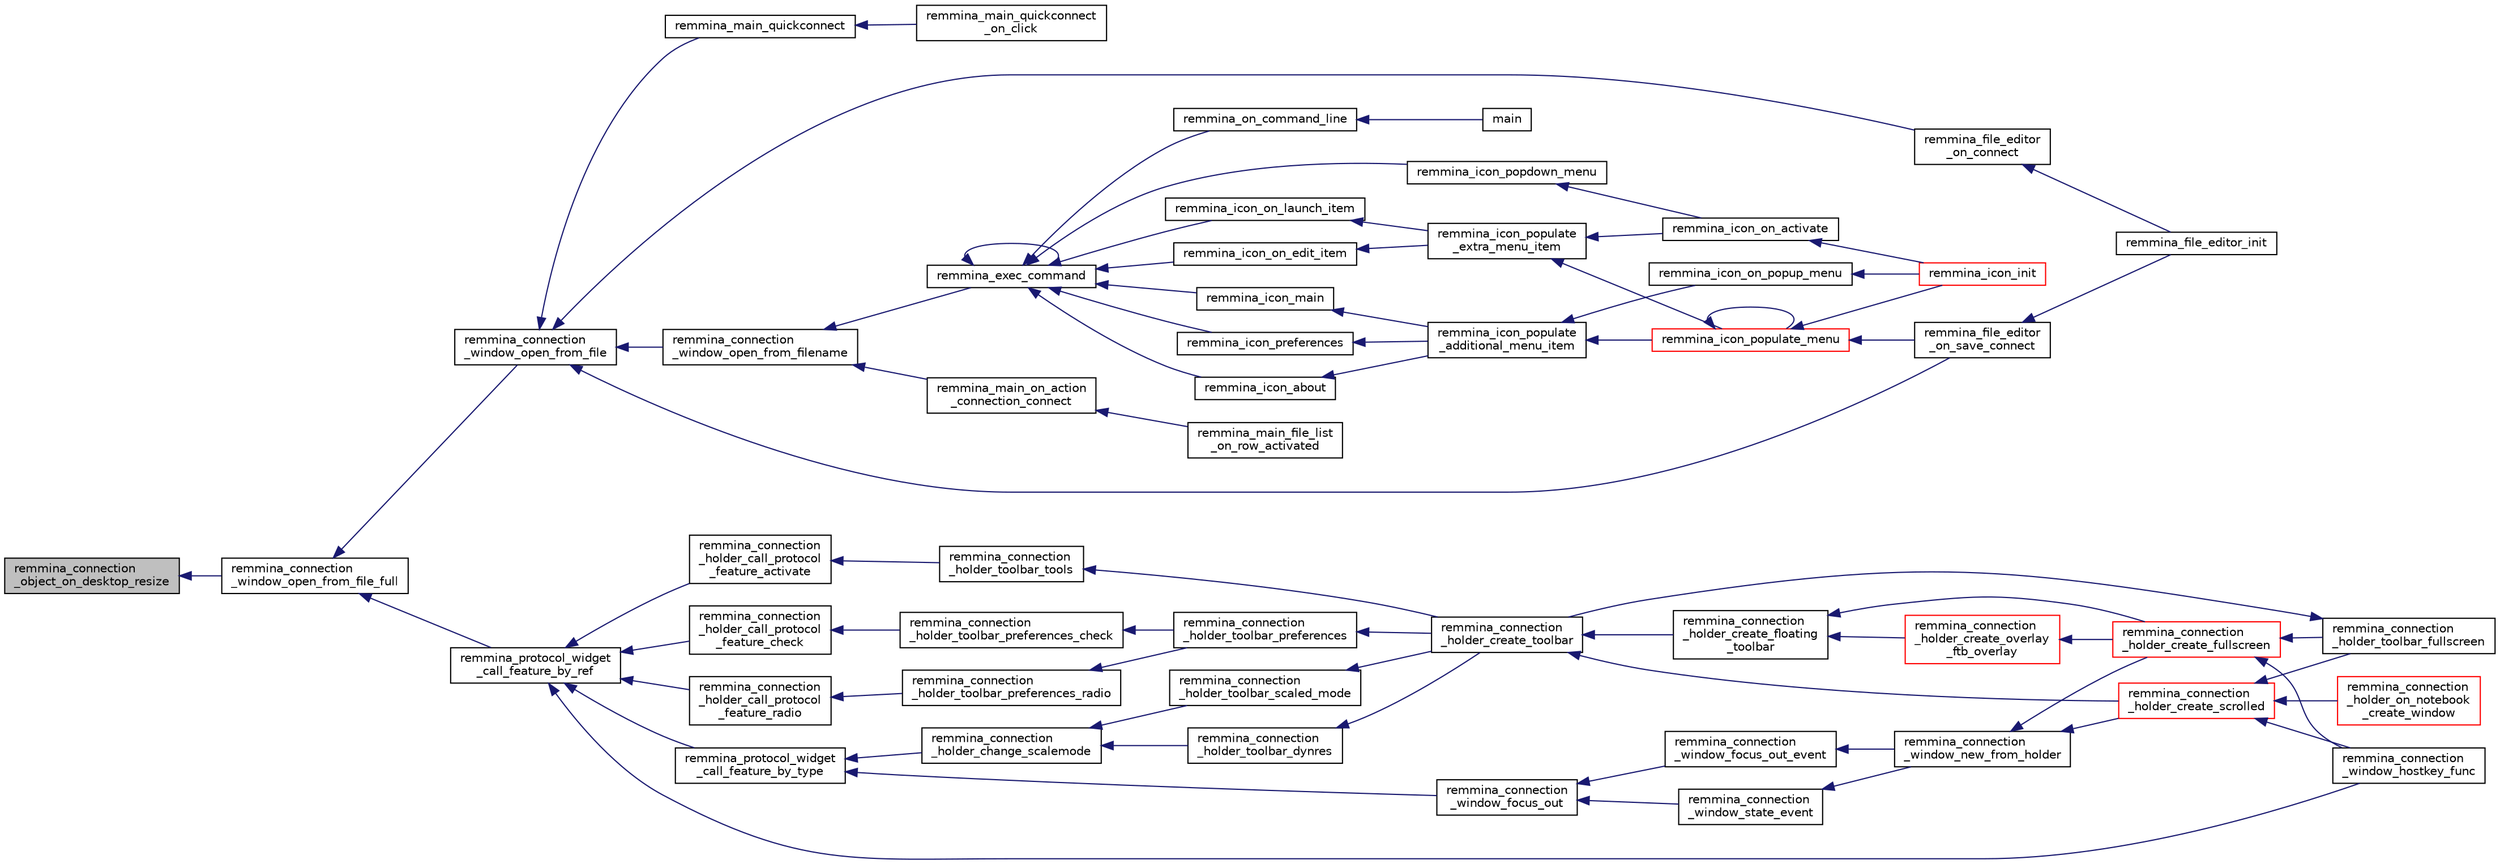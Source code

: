 digraph "remmina_connection_object_on_desktop_resize"
{
  edge [fontname="Helvetica",fontsize="10",labelfontname="Helvetica",labelfontsize="10"];
  node [fontname="Helvetica",fontsize="10",shape=record];
  rankdir="LR";
  Node11418 [label="remmina_connection\l_object_on_desktop_resize",height=0.2,width=0.4,color="black", fillcolor="grey75", style="filled", fontcolor="black"];
  Node11418 -> Node11419 [dir="back",color="midnightblue",fontsize="10",style="solid",fontname="Helvetica"];
  Node11419 [label="remmina_connection\l_window_open_from_file_full",height=0.2,width=0.4,color="black", fillcolor="white", style="filled",URL="$remmina__connection__window_8h.html#adbf2b670ca3bae96a99cb0b36021a961"];
  Node11419 -> Node11420 [dir="back",color="midnightblue",fontsize="10",style="solid",fontname="Helvetica"];
  Node11420 [label="remmina_connection\l_window_open_from_file",height=0.2,width=0.4,color="black", fillcolor="white", style="filled",URL="$remmina__connection__window_8h.html#a1c7f722a89609523cc4de079cc82f23c"];
  Node11420 -> Node11421 [dir="back",color="midnightblue",fontsize="10",style="solid",fontname="Helvetica"];
  Node11421 [label="remmina_connection\l_window_open_from_filename",height=0.2,width=0.4,color="black", fillcolor="white", style="filled",URL="$remmina__connection__window_8h.html#ab0ed27ef360efc7d92906cbabf9da5db"];
  Node11421 -> Node11422 [dir="back",color="midnightblue",fontsize="10",style="solid",fontname="Helvetica"];
  Node11422 [label="remmina_exec_command",height=0.2,width=0.4,color="black", fillcolor="white", style="filled",URL="$remmina__exec_8h.html#a424cabdcff647797061e7482049d62a7"];
  Node11422 -> Node11423 [dir="back",color="midnightblue",fontsize="10",style="solid",fontname="Helvetica"];
  Node11423 [label="remmina_on_command_line",height=0.2,width=0.4,color="black", fillcolor="white", style="filled",URL="$remmina_8c.html#aeb286fc5bd52ab5382ab8cb495dc2914"];
  Node11423 -> Node11424 [dir="back",color="midnightblue",fontsize="10",style="solid",fontname="Helvetica"];
  Node11424 [label="main",height=0.2,width=0.4,color="black", fillcolor="white", style="filled",URL="$remmina_8c.html#a0ddf1224851353fc92bfbff6f499fa97"];
  Node11422 -> Node11422 [dir="back",color="midnightblue",fontsize="10",style="solid",fontname="Helvetica"];
  Node11422 -> Node11425 [dir="back",color="midnightblue",fontsize="10",style="solid",fontname="Helvetica"];
  Node11425 [label="remmina_icon_main",height=0.2,width=0.4,color="black", fillcolor="white", style="filled",URL="$remmina__icon_8c.html#a920476110ab6410c8fc8cf734109e497"];
  Node11425 -> Node11426 [dir="back",color="midnightblue",fontsize="10",style="solid",fontname="Helvetica"];
  Node11426 [label="remmina_icon_populate\l_additional_menu_item",height=0.2,width=0.4,color="black", fillcolor="white", style="filled",URL="$remmina__icon_8c.html#a8aaf73ed94cf20dcce1c7be26262cb56"];
  Node11426 -> Node11427 [dir="back",color="midnightblue",fontsize="10",style="solid",fontname="Helvetica"];
  Node11427 [label="remmina_icon_populate_menu",height=0.2,width=0.4,color="red", fillcolor="white", style="filled",URL="$remmina__icon_8h.html#af80ed314f91d653237249d839c7fc3b2"];
  Node11427 -> Node11430 [dir="back",color="midnightblue",fontsize="10",style="solid",fontname="Helvetica"];
  Node11430 [label="remmina_file_editor\l_on_save_connect",height=0.2,width=0.4,color="black", fillcolor="white", style="filled",URL="$remmina__file__editor_8c.html#a57224f3f69f04f398de563b71be6b18e"];
  Node11430 -> Node11429 [dir="back",color="midnightblue",fontsize="10",style="solid",fontname="Helvetica"];
  Node11429 [label="remmina_file_editor_init",height=0.2,width=0.4,color="black", fillcolor="white", style="filled",URL="$remmina__file__editor_8c.html#a9afd8d41c66f547320930eb331f3124d"];
  Node11427 -> Node11427 [dir="back",color="midnightblue",fontsize="10",style="solid",fontname="Helvetica"];
  Node11427 -> Node11431 [dir="back",color="midnightblue",fontsize="10",style="solid",fontname="Helvetica"];
  Node11431 [label="remmina_icon_init",height=0.2,width=0.4,color="red", fillcolor="white", style="filled",URL="$remmina__icon_8h.html#a741c81815e562f40672c4485172306d6"];
  Node11426 -> Node11435 [dir="back",color="midnightblue",fontsize="10",style="solid",fontname="Helvetica"];
  Node11435 [label="remmina_icon_on_popup_menu",height=0.2,width=0.4,color="black", fillcolor="white", style="filled",URL="$remmina__icon_8c.html#a95b917790eeb38e48137018796bdda93"];
  Node11435 -> Node11431 [dir="back",color="midnightblue",fontsize="10",style="solid",fontname="Helvetica"];
  Node11422 -> Node11436 [dir="back",color="midnightblue",fontsize="10",style="solid",fontname="Helvetica"];
  Node11436 [label="remmina_icon_preferences",height=0.2,width=0.4,color="black", fillcolor="white", style="filled",URL="$remmina__icon_8c.html#ad3b0e3d12e4854eae05b1afea19da404"];
  Node11436 -> Node11426 [dir="back",color="midnightblue",fontsize="10",style="solid",fontname="Helvetica"];
  Node11422 -> Node11437 [dir="back",color="midnightblue",fontsize="10",style="solid",fontname="Helvetica"];
  Node11437 [label="remmina_icon_about",height=0.2,width=0.4,color="black", fillcolor="white", style="filled",URL="$remmina__icon_8c.html#a5cdf1958ef01e49889bcee2e90e2cf71"];
  Node11437 -> Node11426 [dir="back",color="midnightblue",fontsize="10",style="solid",fontname="Helvetica"];
  Node11422 -> Node11438 [dir="back",color="midnightblue",fontsize="10",style="solid",fontname="Helvetica"];
  Node11438 [label="remmina_icon_on_launch_item",height=0.2,width=0.4,color="black", fillcolor="white", style="filled",URL="$remmina__icon_8c.html#ad1699688680e12abcfd5c74dd2f76d83"];
  Node11438 -> Node11439 [dir="back",color="midnightblue",fontsize="10",style="solid",fontname="Helvetica"];
  Node11439 [label="remmina_icon_populate\l_extra_menu_item",height=0.2,width=0.4,color="black", fillcolor="white", style="filled",URL="$remmina__icon_8c.html#a2847311861df3a2f1c8bbcd35cf3fd6f"];
  Node11439 -> Node11427 [dir="back",color="midnightblue",fontsize="10",style="solid",fontname="Helvetica"];
  Node11439 -> Node11440 [dir="back",color="midnightblue",fontsize="10",style="solid",fontname="Helvetica"];
  Node11440 [label="remmina_icon_on_activate",height=0.2,width=0.4,color="black", fillcolor="white", style="filled",URL="$remmina__icon_8c.html#af175fef31eb95974094088235b3a2b1d"];
  Node11440 -> Node11431 [dir="back",color="midnightblue",fontsize="10",style="solid",fontname="Helvetica"];
  Node11422 -> Node11441 [dir="back",color="midnightblue",fontsize="10",style="solid",fontname="Helvetica"];
  Node11441 [label="remmina_icon_on_edit_item",height=0.2,width=0.4,color="black", fillcolor="white", style="filled",URL="$remmina__icon_8c.html#af8708120906a8dc41a7998ebf9ecd129"];
  Node11441 -> Node11439 [dir="back",color="midnightblue",fontsize="10",style="solid",fontname="Helvetica"];
  Node11422 -> Node11442 [dir="back",color="midnightblue",fontsize="10",style="solid",fontname="Helvetica"];
  Node11442 [label="remmina_icon_popdown_menu",height=0.2,width=0.4,color="black", fillcolor="white", style="filled",URL="$remmina__icon_8c.html#a444be76e3c3a065279c5f9abc7fae833"];
  Node11442 -> Node11440 [dir="back",color="midnightblue",fontsize="10",style="solid",fontname="Helvetica"];
  Node11421 -> Node11443 [dir="back",color="midnightblue",fontsize="10",style="solid",fontname="Helvetica"];
  Node11443 [label="remmina_main_on_action\l_connection_connect",height=0.2,width=0.4,color="black", fillcolor="white", style="filled",URL="$remmina__main_8c.html#ae023d1cb099a4f7bee79f13760566cbf"];
  Node11443 -> Node11444 [dir="back",color="midnightblue",fontsize="10",style="solid",fontname="Helvetica"];
  Node11444 [label="remmina_main_file_list\l_on_row_activated",height=0.2,width=0.4,color="black", fillcolor="white", style="filled",URL="$remmina__main_8c.html#aba1a89a2400c5cc8373c6bd34602ac10"];
  Node11420 -> Node11445 [dir="back",color="midnightblue",fontsize="10",style="solid",fontname="Helvetica"];
  Node11445 [label="remmina_file_editor\l_on_connect",height=0.2,width=0.4,color="black", fillcolor="white", style="filled",URL="$remmina__file__editor_8c.html#a73b8581fd1fd77532b748d91a2951f25"];
  Node11445 -> Node11429 [dir="back",color="midnightblue",fontsize="10",style="solid",fontname="Helvetica"];
  Node11420 -> Node11430 [dir="back",color="midnightblue",fontsize="10",style="solid",fontname="Helvetica"];
  Node11420 -> Node11446 [dir="back",color="midnightblue",fontsize="10",style="solid",fontname="Helvetica"];
  Node11446 [label="remmina_main_quickconnect",height=0.2,width=0.4,color="black", fillcolor="white", style="filled",URL="$remmina__main_8c.html#a802458852abacebfb16f1f4295806a01"];
  Node11446 -> Node11447 [dir="back",color="midnightblue",fontsize="10",style="solid",fontname="Helvetica"];
  Node11447 [label="remmina_main_quickconnect\l_on_click",height=0.2,width=0.4,color="black", fillcolor="white", style="filled",URL="$remmina__main_8c.html#a210e9e04c7c97cc86412044de31f659d"];
  Node11419 -> Node11448 [dir="back",color="midnightblue",fontsize="10",style="solid",fontname="Helvetica"];
  Node11448 [label="remmina_protocol_widget\l_call_feature_by_ref",height=0.2,width=0.4,color="black", fillcolor="white", style="filled",URL="$remmina__protocol__widget_8h.html#a605b69a9aa4393024369cc5070488692"];
  Node11448 -> Node11449 [dir="back",color="midnightblue",fontsize="10",style="solid",fontname="Helvetica"];
  Node11449 [label="remmina_connection\l_holder_call_protocol\l_feature_radio",height=0.2,width=0.4,color="black", fillcolor="white", style="filled",URL="$remmina__connection__window_8c.html#a86280cb973101817f7410af393bc2f98"];
  Node11449 -> Node11450 [dir="back",color="midnightblue",fontsize="10",style="solid",fontname="Helvetica"];
  Node11450 [label="remmina_connection\l_holder_toolbar_preferences_radio",height=0.2,width=0.4,color="black", fillcolor="white", style="filled",URL="$remmina__connection__window_8c.html#a1ddab4aacc284c606ab237eae9c0b5a9"];
  Node11450 -> Node11451 [dir="back",color="midnightblue",fontsize="10",style="solid",fontname="Helvetica"];
  Node11451 [label="remmina_connection\l_holder_toolbar_preferences",height=0.2,width=0.4,color="black", fillcolor="white", style="filled",URL="$remmina__connection__window_8c.html#a78ec7d6e66d6e6569c1a9a0230c74bc8"];
  Node11451 -> Node11452 [dir="back",color="midnightblue",fontsize="10",style="solid",fontname="Helvetica"];
  Node11452 [label="remmina_connection\l_holder_create_toolbar",height=0.2,width=0.4,color="black", fillcolor="white", style="filled",URL="$remmina__connection__window_8c.html#af8138da72278e9e9000276e08a6fd984"];
  Node11452 -> Node11453 [dir="back",color="midnightblue",fontsize="10",style="solid",fontname="Helvetica"];
  Node11453 [label="remmina_connection\l_holder_create_floating\l_toolbar",height=0.2,width=0.4,color="black", fillcolor="white", style="filled",URL="$remmina__connection__window_8c.html#a967dca6c1876afc3e6bcb763f9709d43"];
  Node11453 -> Node11454 [dir="back",color="midnightblue",fontsize="10",style="solid",fontname="Helvetica"];
  Node11454 [label="remmina_connection\l_holder_create_overlay\l_ftb_overlay",height=0.2,width=0.4,color="red", fillcolor="white", style="filled",URL="$remmina__connection__window_8c.html#ab2edcb806312b3367c70fbb13c383ae0"];
  Node11454 -> Node11456 [dir="back",color="midnightblue",fontsize="10",style="solid",fontname="Helvetica"];
  Node11456 [label="remmina_connection\l_holder_create_fullscreen",height=0.2,width=0.4,color="red", fillcolor="white", style="filled",URL="$remmina__connection__window_8c.html#ae67ca4d276339723c1ff87fc224eaccf"];
  Node11456 -> Node11457 [dir="back",color="midnightblue",fontsize="10",style="solid",fontname="Helvetica"];
  Node11457 [label="remmina_connection\l_holder_toolbar_fullscreen",height=0.2,width=0.4,color="black", fillcolor="white", style="filled",URL="$remmina__connection__window_8c.html#a02ac20f50f1b7b816bd7208127efdbee"];
  Node11457 -> Node11452 [dir="back",color="midnightblue",fontsize="10",style="solid",fontname="Helvetica"];
  Node11456 -> Node11461 [dir="back",color="midnightblue",fontsize="10",style="solid",fontname="Helvetica"];
  Node11461 [label="remmina_connection\l_window_hostkey_func",height=0.2,width=0.4,color="black", fillcolor="white", style="filled",URL="$remmina__connection__window_8c.html#abef663d930076deb3105f86dabe2a9c3"];
  Node11453 -> Node11456 [dir="back",color="midnightblue",fontsize="10",style="solid",fontname="Helvetica"];
  Node11452 -> Node11463 [dir="back",color="midnightblue",fontsize="10",style="solid",fontname="Helvetica"];
  Node11463 [label="remmina_connection\l_holder_create_scrolled",height=0.2,width=0.4,color="red", fillcolor="white", style="filled",URL="$remmina__connection__window_8c.html#a57b3656c37df65d276ddd50a16906dc7"];
  Node11463 -> Node11457 [dir="back",color="midnightblue",fontsize="10",style="solid",fontname="Helvetica"];
  Node11463 -> Node11464 [dir="back",color="midnightblue",fontsize="10",style="solid",fontname="Helvetica"];
  Node11464 [label="remmina_connection\l_holder_on_notebook\l_create_window",height=0.2,width=0.4,color="red", fillcolor="white", style="filled",URL="$remmina__connection__window_8c.html#a2f5fc595c1aad851962aa58e2009bcce"];
  Node11463 -> Node11461 [dir="back",color="midnightblue",fontsize="10",style="solid",fontname="Helvetica"];
  Node11448 -> Node11466 [dir="back",color="midnightblue",fontsize="10",style="solid",fontname="Helvetica"];
  Node11466 [label="remmina_connection\l_holder_call_protocol\l_feature_check",height=0.2,width=0.4,color="black", fillcolor="white", style="filled",URL="$remmina__connection__window_8c.html#a8d924ded7fe147df8b5f113e2fb1d6e7"];
  Node11466 -> Node11467 [dir="back",color="midnightblue",fontsize="10",style="solid",fontname="Helvetica"];
  Node11467 [label="remmina_connection\l_holder_toolbar_preferences_check",height=0.2,width=0.4,color="black", fillcolor="white", style="filled",URL="$remmina__connection__window_8c.html#ada0dce340f5f1484c496a2357e8a2c69"];
  Node11467 -> Node11451 [dir="back",color="midnightblue",fontsize="10",style="solid",fontname="Helvetica"];
  Node11448 -> Node11468 [dir="back",color="midnightblue",fontsize="10",style="solid",fontname="Helvetica"];
  Node11468 [label="remmina_connection\l_holder_call_protocol\l_feature_activate",height=0.2,width=0.4,color="black", fillcolor="white", style="filled",URL="$remmina__connection__window_8c.html#a4507b43c6fd10bc68d9512c6b253a552"];
  Node11468 -> Node11469 [dir="back",color="midnightblue",fontsize="10",style="solid",fontname="Helvetica"];
  Node11469 [label="remmina_connection\l_holder_toolbar_tools",height=0.2,width=0.4,color="black", fillcolor="white", style="filled",URL="$remmina__connection__window_8c.html#a51cc0b2274049920f67c71047bd76213"];
  Node11469 -> Node11452 [dir="back",color="midnightblue",fontsize="10",style="solid",fontname="Helvetica"];
  Node11448 -> Node11461 [dir="back",color="midnightblue",fontsize="10",style="solid",fontname="Helvetica"];
  Node11448 -> Node11470 [dir="back",color="midnightblue",fontsize="10",style="solid",fontname="Helvetica"];
  Node11470 [label="remmina_protocol_widget\l_call_feature_by_type",height=0.2,width=0.4,color="black", fillcolor="white", style="filled",URL="$remmina__protocol__widget_8h.html#a6a630e96e5b914d60d678ae8eaad4cd9"];
  Node11470 -> Node11471 [dir="back",color="midnightblue",fontsize="10",style="solid",fontname="Helvetica"];
  Node11471 [label="remmina_connection\l_holder_change_scalemode",height=0.2,width=0.4,color="black", fillcolor="white", style="filled",URL="$remmina__connection__window_8c.html#a5565ebedf82eb9f2d54b7f447b4c930e"];
  Node11471 -> Node11472 [dir="back",color="midnightblue",fontsize="10",style="solid",fontname="Helvetica"];
  Node11472 [label="remmina_connection\l_holder_toolbar_dynres",height=0.2,width=0.4,color="black", fillcolor="white", style="filled",URL="$remmina__connection__window_8c.html#a576e3800c7371f63b27e3832848ac4e5"];
  Node11472 -> Node11452 [dir="back",color="midnightblue",fontsize="10",style="solid",fontname="Helvetica"];
  Node11471 -> Node11473 [dir="back",color="midnightblue",fontsize="10",style="solid",fontname="Helvetica"];
  Node11473 [label="remmina_connection\l_holder_toolbar_scaled_mode",height=0.2,width=0.4,color="black", fillcolor="white", style="filled",URL="$remmina__connection__window_8c.html#ad6136dd7c0867a5a5f1c0b0645632ee4"];
  Node11473 -> Node11452 [dir="back",color="midnightblue",fontsize="10",style="solid",fontname="Helvetica"];
  Node11470 -> Node11474 [dir="back",color="midnightblue",fontsize="10",style="solid",fontname="Helvetica"];
  Node11474 [label="remmina_connection\l_window_focus_out",height=0.2,width=0.4,color="black", fillcolor="white", style="filled",URL="$remmina__connection__window_8c.html#a8c242e0a7ee57ed79099c330d696b43f"];
  Node11474 -> Node11475 [dir="back",color="midnightblue",fontsize="10",style="solid",fontname="Helvetica"];
  Node11475 [label="remmina_connection\l_window_focus_out_event",height=0.2,width=0.4,color="black", fillcolor="white", style="filled",URL="$remmina__connection__window_8c.html#a539828a1dd435bee083d82136691176c"];
  Node11475 -> Node11476 [dir="back",color="midnightblue",fontsize="10",style="solid",fontname="Helvetica"];
  Node11476 [label="remmina_connection\l_window_new_from_holder",height=0.2,width=0.4,color="black", fillcolor="white", style="filled",URL="$remmina__connection__window_8c.html#a0ff4775a640861c11f2bc9f4e4680ed5"];
  Node11476 -> Node11463 [dir="back",color="midnightblue",fontsize="10",style="solid",fontname="Helvetica"];
  Node11476 -> Node11456 [dir="back",color="midnightblue",fontsize="10",style="solid",fontname="Helvetica"];
  Node11474 -> Node11477 [dir="back",color="midnightblue",fontsize="10",style="solid",fontname="Helvetica"];
  Node11477 [label="remmina_connection\l_window_state_event",height=0.2,width=0.4,color="black", fillcolor="white", style="filled",URL="$remmina__connection__window_8c.html#a174d5b1e983a96c98aae2e8078f462bd"];
  Node11477 -> Node11476 [dir="back",color="midnightblue",fontsize="10",style="solid",fontname="Helvetica"];
}
